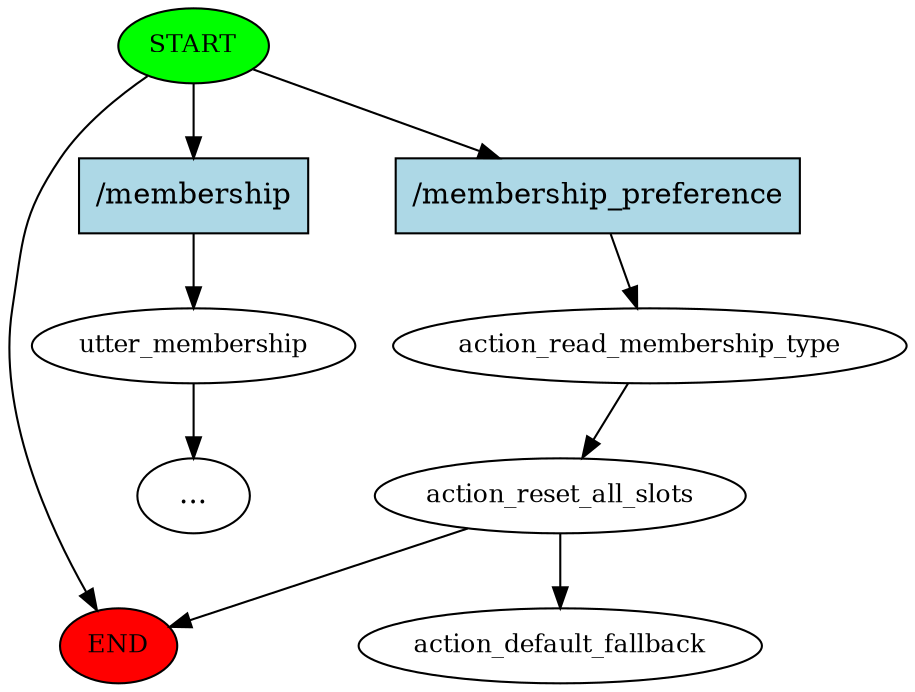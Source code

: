 digraph  {
0 [class="start active", fillcolor=green, fontsize=12, label=START, style=filled];
"-1" [class=end, fillcolor=red, fontsize=12, label=END, style=filled];
1 [class="", fontsize=12, label=utter_membership];
"-3" [class=ellipsis, label="..."];
2 [class=active, fontsize=12, label=action_read_membership_type];
3 [class=active, fontsize=12, label=action_reset_all_slots];
6 [class="dashed active", fontsize=12, label=action_default_fallback];
7 [class=intent, fillcolor=lightblue, label="/membership", shape=rect, style=filled];
8 [class="intent active", fillcolor=lightblue, label="/membership_preference", shape=rect, style=filled];
0 -> "-1"  [class="", key=NONE, label=""];
0 -> 7  [class="", key=0];
0 -> 8  [class=active, key=0];
1 -> "-3"  [class="", key=NONE, label=""];
2 -> 3  [class=active, key=NONE, label=""];
3 -> "-1"  [class="", key=NONE, label=""];
3 -> 6  [class=active, key=NONE, label=""];
7 -> 1  [class="", key=0];
8 -> 2  [class=active, key=0];
}
